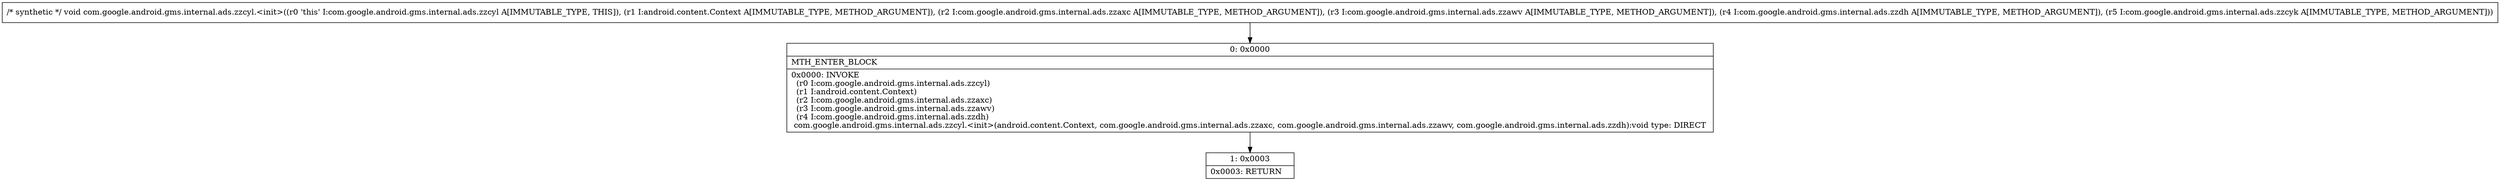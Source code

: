 digraph "CFG forcom.google.android.gms.internal.ads.zzcyl.\<init\>(Landroid\/content\/Context;Lcom\/google\/android\/gms\/internal\/ads\/zzaxc;Lcom\/google\/android\/gms\/internal\/ads\/zzawv;Lcom\/google\/android\/gms\/internal\/ads\/zzdh;Lcom\/google\/android\/gms\/internal\/ads\/zzcyk;)V" {
Node_0 [shape=record,label="{0\:\ 0x0000|MTH_ENTER_BLOCK\l|0x0000: INVOKE  \l  (r0 I:com.google.android.gms.internal.ads.zzcyl)\l  (r1 I:android.content.Context)\l  (r2 I:com.google.android.gms.internal.ads.zzaxc)\l  (r3 I:com.google.android.gms.internal.ads.zzawv)\l  (r4 I:com.google.android.gms.internal.ads.zzdh)\l com.google.android.gms.internal.ads.zzcyl.\<init\>(android.content.Context, com.google.android.gms.internal.ads.zzaxc, com.google.android.gms.internal.ads.zzawv, com.google.android.gms.internal.ads.zzdh):void type: DIRECT \l}"];
Node_1 [shape=record,label="{1\:\ 0x0003|0x0003: RETURN   \l}"];
MethodNode[shape=record,label="{\/* synthetic *\/ void com.google.android.gms.internal.ads.zzcyl.\<init\>((r0 'this' I:com.google.android.gms.internal.ads.zzcyl A[IMMUTABLE_TYPE, THIS]), (r1 I:android.content.Context A[IMMUTABLE_TYPE, METHOD_ARGUMENT]), (r2 I:com.google.android.gms.internal.ads.zzaxc A[IMMUTABLE_TYPE, METHOD_ARGUMENT]), (r3 I:com.google.android.gms.internal.ads.zzawv A[IMMUTABLE_TYPE, METHOD_ARGUMENT]), (r4 I:com.google.android.gms.internal.ads.zzdh A[IMMUTABLE_TYPE, METHOD_ARGUMENT]), (r5 I:com.google.android.gms.internal.ads.zzcyk A[IMMUTABLE_TYPE, METHOD_ARGUMENT])) }"];
MethodNode -> Node_0;
Node_0 -> Node_1;
}

